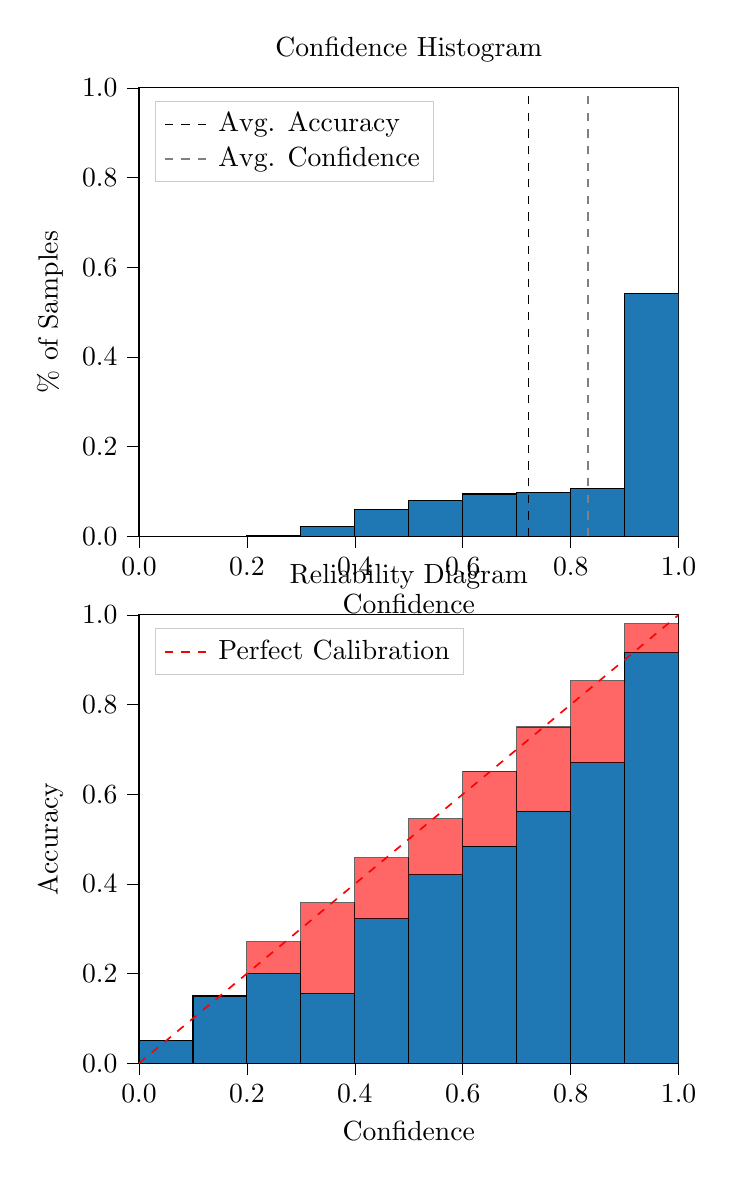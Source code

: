 % This file was created by tikzplotlib v0.9.8.
\begin{tikzpicture}

\definecolor{color0}{rgb}{0.122,0.467,0.706}

\begin{groupplot}[group style={group size=1 by 2}]
\nextgroupplot[
legend cell align={left},
legend style={
  fill opacity=0.8,
  draw opacity=1,
  text opacity=1,
  at={(0.03,0.97)},
  anchor=north west,
  draw=white!80!black
},
tick align=outside,
tick pos=left,
title={Confidence Histogram},
x grid style={white!69.02!black},
xlabel={Confidence},
xmin=0, xmax=1,
xtick style={color=black},
xtick={0,0.2,0.4,0.6,0.8,1},
xticklabels={0.0,0.2,0.4,0.6,0.8,1.0},
y grid style={white!69.02!black},
ylabel={\% of Samples},
ymin=0, ymax=1,
ytick style={color=black},
ytick={0,0.2,0.4,0.6,0.8,1},
yticklabels={0.0,0.2,0.4,0.6,0.8,1.0}
]
\draw[draw=black,fill=color0] (axis cs:-6.939e-18,0) rectangle (axis cs:0.1,0);
\draw[draw=black,fill=color0] (axis cs:0.1,0) rectangle (axis cs:0.2,0);
\draw[draw=black,fill=color0] (axis cs:0.2,0) rectangle (axis cs:0.3,0.002);
\draw[draw=black,fill=color0] (axis cs:0.3,0) rectangle (axis cs:0.4,0.022);
\draw[draw=black,fill=color0] (axis cs:0.4,0) rectangle (axis cs:0.5,0.059);
\draw[draw=black,fill=color0] (axis cs:0.5,0) rectangle (axis cs:0.6,0.079);
\draw[draw=black,fill=color0] (axis cs:0.6,0) rectangle (axis cs:0.7,0.094);
\draw[draw=black,fill=color0] (axis cs:0.7,0) rectangle (axis cs:0.8,0.097);
\draw[draw=black,fill=color0] (axis cs:0.8,0) rectangle (axis cs:0.9,0.106);
\draw[draw=black,fill=color0] (axis cs:0.9,0) rectangle (axis cs:1,0.541);
\addplot [semithick, black, dashed]
table {%
0.722 0
0.722 1
};
\addlegendentry{Avg. Accuracy}
\addplot [semithick, white!50.196!black, dashed]
table {%
0.832 0
0.832 1
};
\addlegendentry{Avg. Confidence}

\nextgroupplot[
legend cell align={left},
legend style={
  fill opacity=0.8,
  draw opacity=1,
  text opacity=1,
  at={(0.03,0.97)},
  anchor=north west,
  draw=white!80!black
},
tick align=outside,
tick pos=left,
title={Reliability Diagram},
x grid style={white!69.02!black},
xlabel={Confidence},
xmin=0, xmax=1,
xtick style={color=black},
xtick={0,0.2,0.4,0.6,0.8,1},
xticklabels={0.0,0.2,0.4,0.6,0.8,1.0},
y grid style={white!69.02!black},
ylabel={Accuracy},
ymin=0, ymax=1,
ytick style={color=black},
ytick={0,0.2,0.4,0.6,0.8,1},
yticklabels={0.0,0.2,0.4,0.6,0.8,1.0}
]
\draw[draw=black,fill=color0] (axis cs:-6.939e-18,0) rectangle (axis cs:0.1,0.05);
\draw[draw=black,fill=color0] (axis cs:0.1,0) rectangle (axis cs:0.2,0.15);
\draw[draw=black,fill=color0] (axis cs:0.2,0) rectangle (axis cs:0.3,0.2);
\draw[draw=black,fill=color0] (axis cs:0.3,0) rectangle (axis cs:0.4,0.156);
\draw[draw=black,fill=color0] (axis cs:0.4,0) rectangle (axis cs:0.5,0.322);
\draw[draw=black,fill=color0] (axis cs:0.5,0) rectangle (axis cs:0.6,0.421);
\draw[draw=black,fill=color0] (axis cs:0.6,0) rectangle (axis cs:0.7,0.484);
\draw[draw=black,fill=color0] (axis cs:0.7,0) rectangle (axis cs:0.8,0.562);
\draw[draw=black,fill=color0] (axis cs:0.8,0) rectangle (axis cs:0.9,0.67);
\draw[draw=black,fill=color0] (axis cs:0.9,0) rectangle (axis cs:1,0.916);
\draw[draw=black,fill=red,opacity=0.6] (axis cs:-6.939e-18,0.05) rectangle (axis cs:0.1,0.05);
\draw[draw=black,fill=red,opacity=0.6] (axis cs:0.1,0.15) rectangle (axis cs:0.2,0.15);
\draw[draw=black,fill=red,opacity=0.6] (axis cs:0.2,0.2) rectangle (axis cs:0.3,0.271);
\draw[draw=black,fill=red,opacity=0.6] (axis cs:0.3,0.156) rectangle (axis cs:0.4,0.358);
\draw[draw=black,fill=red,opacity=0.6] (axis cs:0.4,0.322) rectangle (axis cs:0.5,0.458);
\draw[draw=black,fill=red,opacity=0.6] (axis cs:0.5,0.421) rectangle (axis cs:0.6,0.545);
\draw[draw=black,fill=red,opacity=0.6] (axis cs:0.6,0.484) rectangle (axis cs:0.7,0.651);
\draw[draw=black,fill=red,opacity=0.6] (axis cs:0.7,0.562) rectangle (axis cs:0.8,0.75);
\draw[draw=black,fill=red,opacity=0.6] (axis cs:0.8,0.67) rectangle (axis cs:0.9,0.853);
\draw[draw=black,fill=red,opacity=0.6] (axis cs:0.9,0.916) rectangle (axis cs:1,0.98);
\addplot [semithick, red, dashed]
table {%
0 0
1 1
};
\addlegendentry{Perfect Calibration}
\end{groupplot}

\end{tikzpicture}
